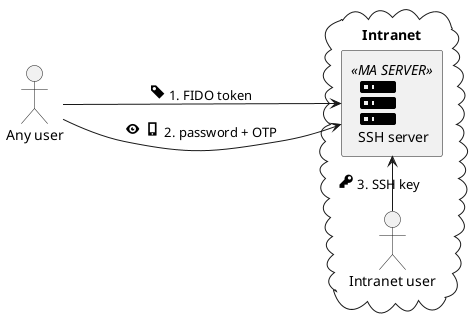 @startuml

@startuml

!include <material/common>
!include <material/key_variant>
!include <material/flash>
!include <material/server>

left to right direction

actor User_internet as "Any user"

cloud Intranet {
  MA_SERVER("black",1,Server,Rectangle,"SSH server")
  actor User_intranet as "Intranet user"
}

User_internet ---> Server : <size:20><&tag></size> 1. FIDO token
User_internet ---> Server : <size:20><&eye> <&phone></size> 2. password + OTP
User_intranet -> Server : <size:20><&key></size> 3. SSH key

@enduml

@enduml